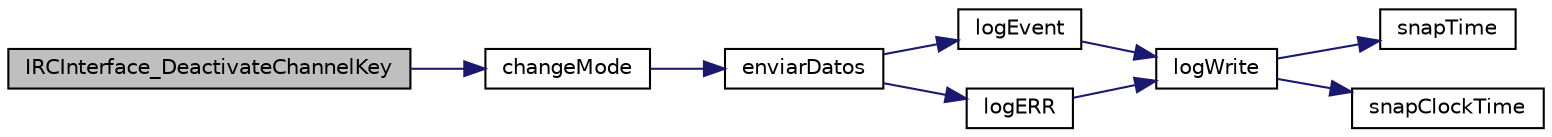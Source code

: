 digraph "IRCInterface_DeactivateChannelKey"
{
  edge [fontname="Helvetica",fontsize="10",labelfontname="Helvetica",labelfontsize="10"];
  node [fontname="Helvetica",fontsize="10",shape=record];
  rankdir="LR";
  Node1 [label="IRCInterface_DeactivateChannelKey",height=0.2,width=0.4,color="black", fillcolor="grey75", style="filled", fontcolor="black"];
  Node1 -> Node2 [color="midnightblue",fontsize="10",style="solid"];
  Node2 [label="changeMode",height=0.2,width=0.4,color="black", fillcolor="white", style="filled",URL="$aux__functions_8h.html#a06340d30a60b297a60b17841767fad85"];
  Node2 -> Node3 [color="midnightblue",fontsize="10",style="solid"];
  Node3 [label="enviarDatos",height=0.2,width=0.4,color="black", fillcolor="white", style="filled",URL="$conexion__tcp_8h.html#ab9468ce1338cfca5736ab407ba155f55"];
  Node3 -> Node4 [color="midnightblue",fontsize="10",style="solid"];
  Node4 [label="logEvent",height=0.2,width=0.4,color="black", fillcolor="white", style="filled",URL="$logger_8h.html#af71188329ee1cf68a59d3f9ddd035ca6"];
  Node4 -> Node5 [color="midnightblue",fontsize="10",style="solid"];
  Node5 [label="logWrite",height=0.2,width=0.4,color="black", fillcolor="white", style="filled",URL="$logger_8c.html#a6d1f5cd19f49b187e2097a467eca0233"];
  Node5 -> Node6 [color="midnightblue",fontsize="10",style="solid"];
  Node6 [label="snapTime",height=0.2,width=0.4,color="black", fillcolor="white", style="filled",URL="$logger_8c.html#a9780074b15cc3acc70e3ee5989c8005a"];
  Node5 -> Node7 [color="midnightblue",fontsize="10",style="solid"];
  Node7 [label="snapClockTime",height=0.2,width=0.4,color="black", fillcolor="white", style="filled",URL="$logger_8c.html#ad5ed54850fd750ca0935368e72017537"];
  Node3 -> Node8 [color="midnightblue",fontsize="10",style="solid"];
  Node8 [label="logERR",height=0.2,width=0.4,color="black", fillcolor="white", style="filled",URL="$logger_8h.html#a9487660b2ec318326782a9d9e32f8461"];
  Node8 -> Node5 [color="midnightblue",fontsize="10",style="solid"];
}
